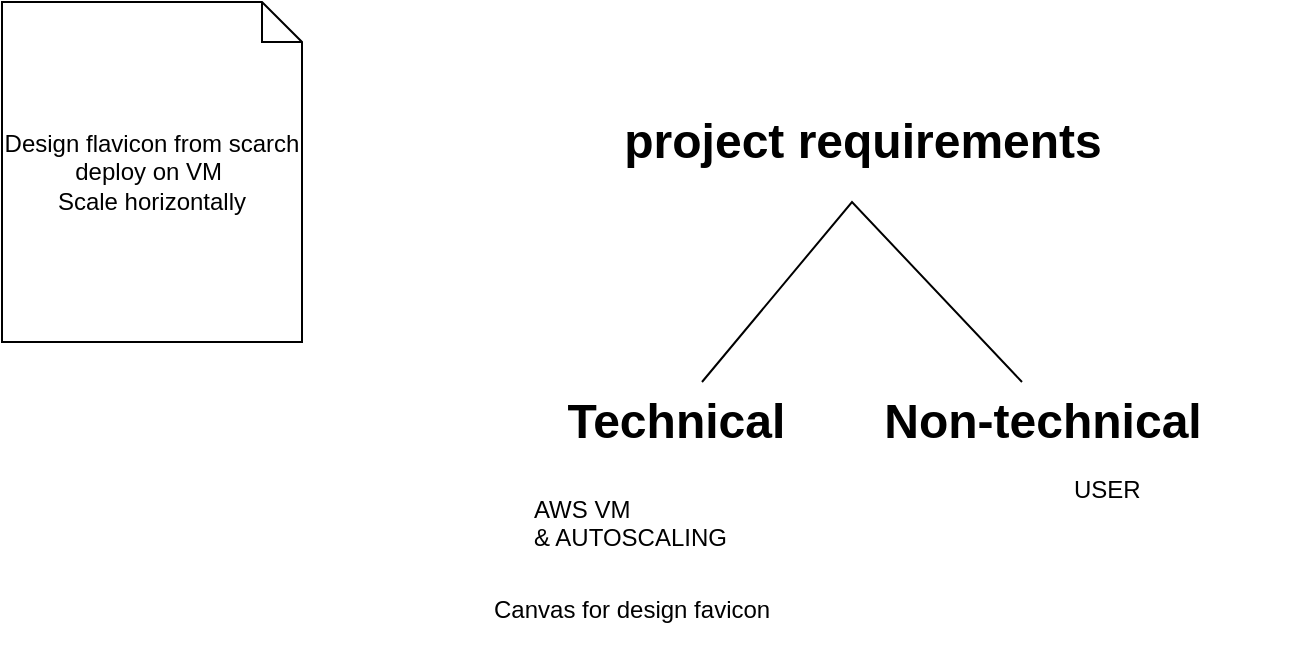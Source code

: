 <mxfile version="18.0.0" type="device"><diagram id="wFE0QG_FPsp0jaGvCLVb" name="Page-1"><mxGraphModel dx="868" dy="450" grid="1" gridSize="10" guides="1" tooltips="1" connect="1" arrows="1" fold="1" page="1" pageScale="1" pageWidth="850" pageHeight="1100" background="none" math="0" shadow="0"><root><mxCell id="0"/><mxCell id="1" parent="0"/><mxCell id="J7XEMgQtC_d8TrEhcCqa-16" value="project requirements" style="text;strokeColor=none;fillColor=none;html=1;fontSize=24;fontStyle=1;verticalAlign=middle;align=center;" vertex="1" parent="1"><mxGeometry x="390" y="460" width="100" height="40" as="geometry"/></mxCell><mxCell id="J7XEMgQtC_d8TrEhcCqa-17" value="" style="endArrow=none;html=1;rounded=0;" edge="1" parent="1"><mxGeometry width="50" height="50" relative="1" as="geometry"><mxPoint x="360" y="600" as="sourcePoint"/><mxPoint x="520" y="600" as="targetPoint"/><Array as="points"><mxPoint x="435" y="510"/></Array></mxGeometry></mxCell><mxCell id="J7XEMgQtC_d8TrEhcCqa-18" value="Technical&amp;nbsp;" style="text;strokeColor=none;fillColor=none;html=1;fontSize=24;fontStyle=1;verticalAlign=middle;align=center;" vertex="1" parent="1"><mxGeometry x="300" y="600" width="100" height="40" as="geometry"/></mxCell><mxCell id="J7XEMgQtC_d8TrEhcCqa-20" value="Non-technical" style="text;strokeColor=none;fillColor=none;html=1;fontSize=24;fontStyle=1;verticalAlign=middle;align=center;" vertex="1" parent="1"><mxGeometry x="480" y="600" width="100" height="40" as="geometry"/></mxCell><mxCell id="J7XEMgQtC_d8TrEhcCqa-21" value="Design flavicon from scarch&lt;br&gt;deploy on VM&amp;nbsp;&lt;br&gt;Scale horizontally" style="shape=note;size=20;whiteSpace=wrap;html=1;" vertex="1" parent="1"><mxGeometry x="10" y="410" width="150" height="170" as="geometry"/></mxCell><mxCell id="J7XEMgQtC_d8TrEhcCqa-31" value="AWS VM&#10;&amp; AUTOSCALING" style="text;strokeColor=none;fillColor=none;spacingLeft=4;spacingRight=4;overflow=hidden;rotatable=0;points=[[0,0.5],[1,0.5]];portConstraint=eastwest;fontSize=12;" vertex="1" parent="1"><mxGeometry x="270" y="650" width="120" height="50" as="geometry"/></mxCell><mxCell id="J7XEMgQtC_d8TrEhcCqa-32" value="Canvas for design favicon" style="text;strokeColor=none;fillColor=none;spacingLeft=4;spacingRight=4;overflow=hidden;rotatable=0;points=[[0,0.5],[1,0.5]];portConstraint=eastwest;fontSize=12;" vertex="1" parent="1"><mxGeometry x="250" y="700" width="150" height="40" as="geometry"/></mxCell><mxCell id="J7XEMgQtC_d8TrEhcCqa-35" value="USER " style="text;strokeColor=none;fillColor=none;spacingLeft=4;spacingRight=4;overflow=hidden;rotatable=0;points=[[0,0.5],[1,0.5]];portConstraint=eastwest;fontSize=12;" vertex="1" parent="1"><mxGeometry x="540" y="640" width="120" height="50" as="geometry"/></mxCell></root></mxGraphModel></diagram></mxfile>